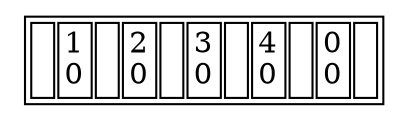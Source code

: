 digraph G{
node0x7f87f8c02a20 [
shape=plaintext label = < <table border='1' cellborder='1'>
<tr><td port='port0'> </td><td>1<br/>0</td><td port='port1'> </td><td>2<br/>0</td><td port='port2'> </td><td>3<br/>0</td><td port='port3'> </td><td>4<br/>0</td><td port='port4'> </td><td>0<br/>0</td><td port='port5'> </td>
</tr></table> >]
}